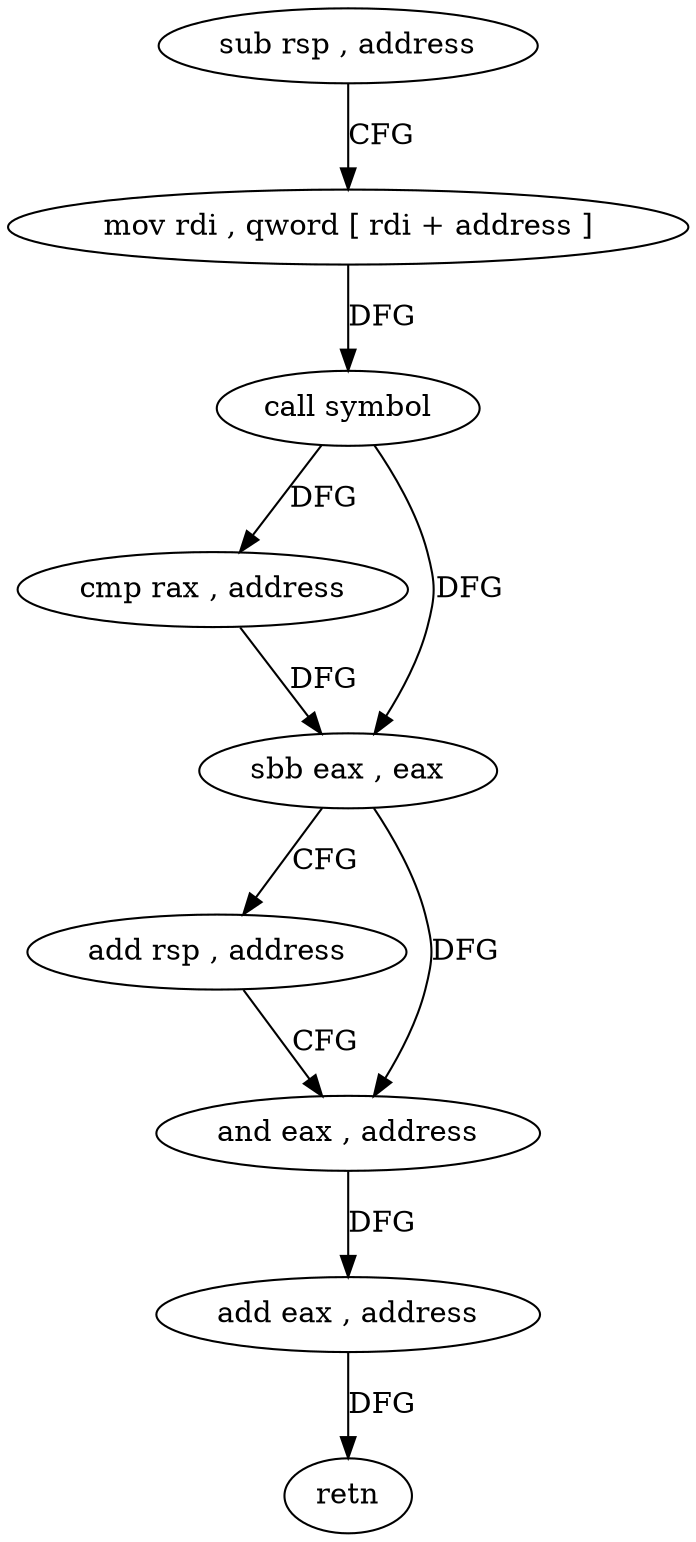 digraph "func" {
"4208352" [label = "sub rsp , address" ]
"4208356" [label = "mov rdi , qword [ rdi + address ]" ]
"4208360" [label = "call symbol" ]
"4208365" [label = "cmp rax , address" ]
"4208369" [label = "sbb eax , eax" ]
"4208371" [label = "add rsp , address" ]
"4208375" [label = "and eax , address" ]
"4208378" [label = "add eax , address" ]
"4208381" [label = "retn" ]
"4208352" -> "4208356" [ label = "CFG" ]
"4208356" -> "4208360" [ label = "DFG" ]
"4208360" -> "4208365" [ label = "DFG" ]
"4208360" -> "4208369" [ label = "DFG" ]
"4208365" -> "4208369" [ label = "DFG" ]
"4208369" -> "4208371" [ label = "CFG" ]
"4208369" -> "4208375" [ label = "DFG" ]
"4208371" -> "4208375" [ label = "CFG" ]
"4208375" -> "4208378" [ label = "DFG" ]
"4208378" -> "4208381" [ label = "DFG" ]
}
